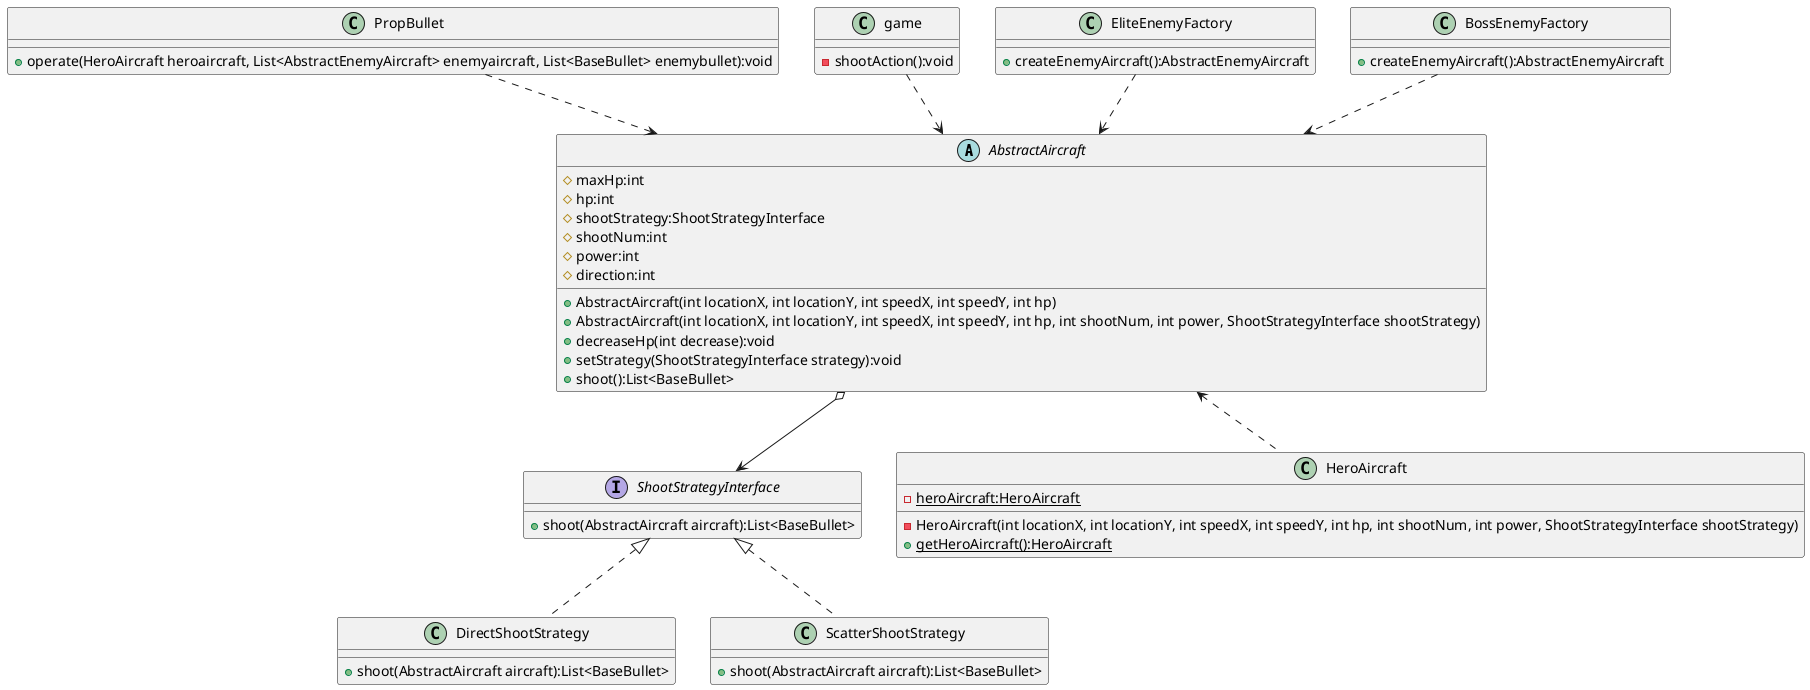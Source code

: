 @startuml
'https://plantuml.com/class-diagram

abstract class AbstractAircraft
{
	# maxHp:int
    # hp:int
    # shootStrategy:ShootStrategyInterface
    # shootNum:int
    # power:int
    # direction:int
    + AbstractAircraft(int locationX, int locationY, int speedX, int speedY, int hp)
    + AbstractAircraft(int locationX, int locationY, int speedX, int speedY, int hp, int shootNum, int power, ShootStrategyInterface shootStrategy)
    + decreaseHp(int decrease):void
    + setStrategy(ShootStrategyInterface strategy):void
    + shoot():List<BaseBullet>
}

interface ShootStrategyInterface {
    + shoot(AbstractAircraft aircraft):List<BaseBullet>
}

AbstractAircraft <.up. BossEnemyFactory
AbstractAircraft <.up. EliteEnemyFactory
AbstractAircraft <.up. game
AbstractAircraft <.up. PropBullet
AbstractAircraft <.down. HeroAircraft
AbstractAircraft o--> ShootStrategyInterface
ShootStrategyInterface <|.. DirectShootStrategy
ShootStrategyInterface <|.. ScatterShootStrategy

class HeroAircraft {
    - {static} heroAircraft:HeroAircraft
    - HeroAircraft(int locationX, int locationY, int speedX, int speedY, int hp, int shootNum, int power, ShootStrategyInterface shootStrategy)
    + {static} getHeroAircraft():HeroAircraft
}

class EliteEnemyFactory {
    + createEnemyAircraft():AbstractEnemyAircraft
}

class BossEnemyFactory {
    + createEnemyAircraft():AbstractEnemyAircraft
}

class DirectShootStrategy {
    + shoot(AbstractAircraft aircraft):List<BaseBullet>
}

class ScatterShootStrategy {
    + shoot(AbstractAircraft aircraft):List<BaseBullet>
}

class game{
    - shootAction():void
}

class PropBullet{
    + operate(HeroAircraft heroaircraft, List<AbstractEnemyAircraft> enemyaircraft, List<BaseBullet> enemybullet):void
}

@enduml